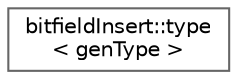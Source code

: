 digraph "Graphical Class Hierarchy"
{
 // LATEX_PDF_SIZE
  bgcolor="transparent";
  edge [fontname=Helvetica,fontsize=10,labelfontname=Helvetica,labelfontsize=10];
  node [fontname=Helvetica,fontsize=10,shape=box,height=0.2,width=0.4];
  rankdir="LR";
  Node0 [id="Node000000",label="bitfieldInsert::type\l\< genType \>",height=0.2,width=0.4,color="grey40", fillcolor="white", style="filled",URL="$structbitfield_insert_1_1type.html",tooltip=" "];
}
